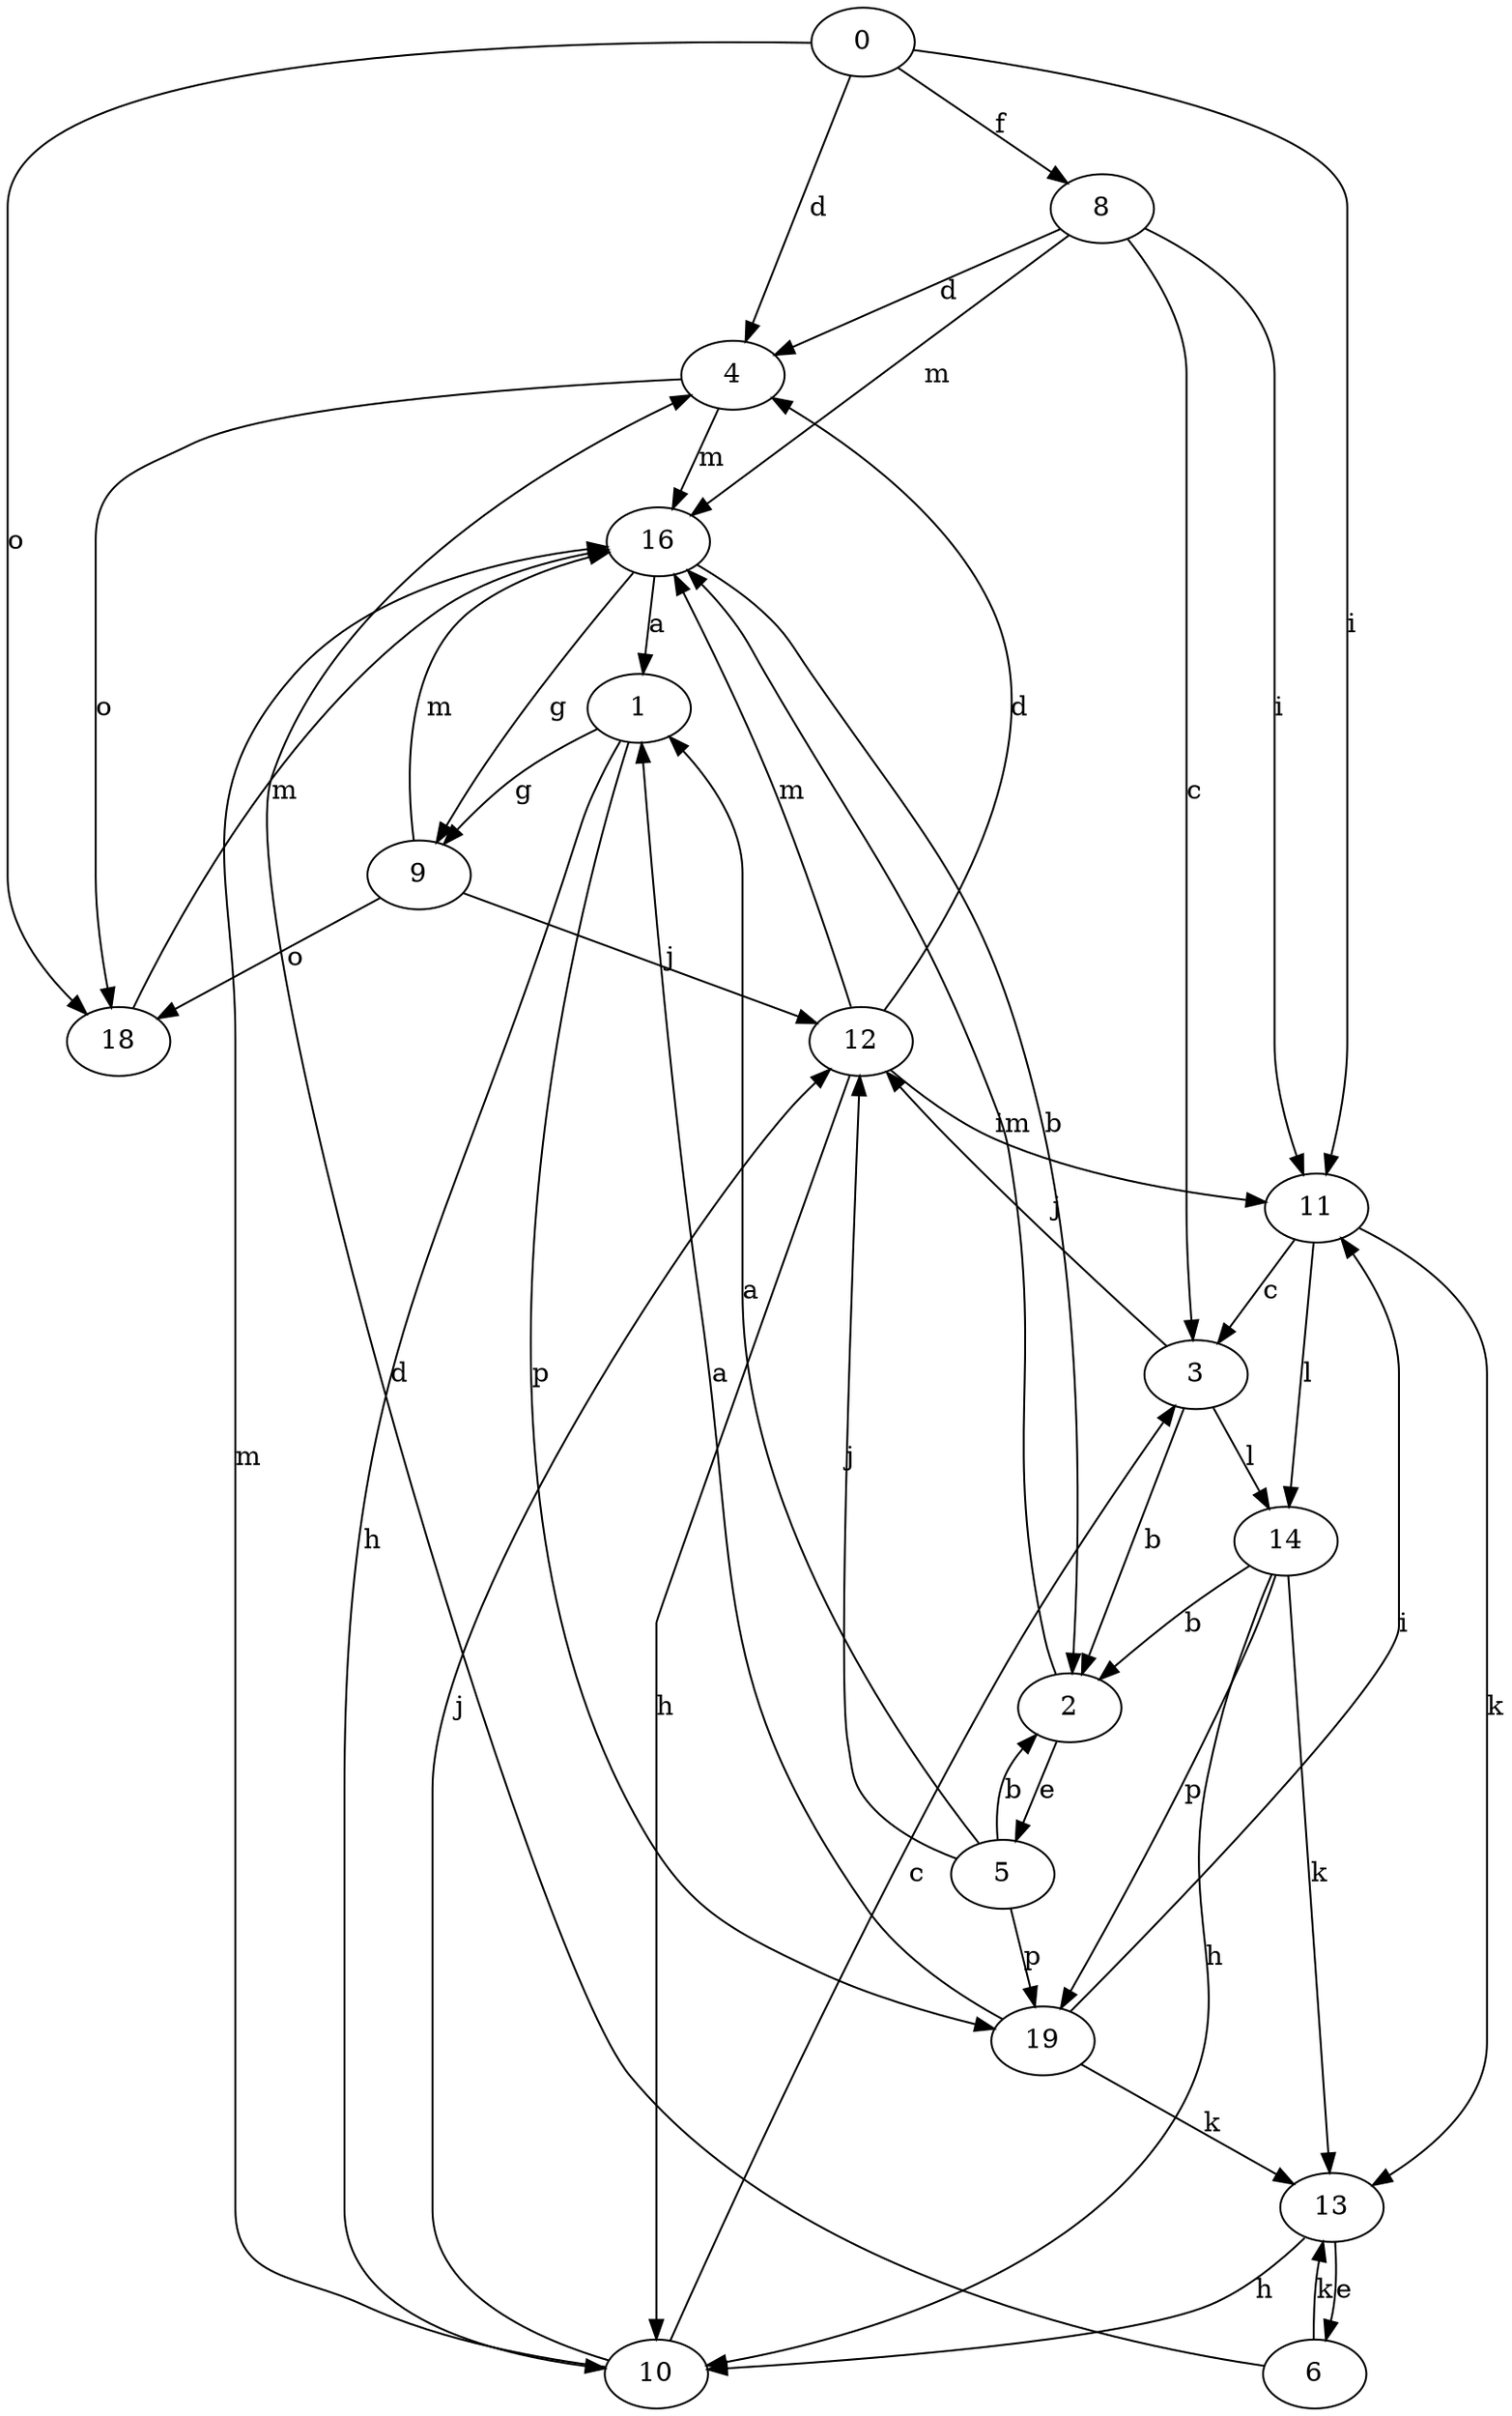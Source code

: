 strict digraph  {
0;
1;
2;
3;
4;
5;
6;
8;
9;
10;
11;
12;
13;
14;
16;
18;
19;
0 -> 4  [label=d];
0 -> 8  [label=f];
0 -> 11  [label=i];
0 -> 18  [label=o];
1 -> 9  [label=g];
1 -> 10  [label=h];
1 -> 19  [label=p];
2 -> 5  [label=e];
2 -> 16  [label=m];
3 -> 2  [label=b];
3 -> 12  [label=j];
3 -> 14  [label=l];
4 -> 16  [label=m];
4 -> 18  [label=o];
5 -> 1  [label=a];
5 -> 2  [label=b];
5 -> 12  [label=j];
5 -> 19  [label=p];
6 -> 4  [label=d];
6 -> 13  [label=k];
8 -> 3  [label=c];
8 -> 4  [label=d];
8 -> 11  [label=i];
8 -> 16  [label=m];
9 -> 12  [label=j];
9 -> 16  [label=m];
9 -> 18  [label=o];
10 -> 3  [label=c];
10 -> 12  [label=j];
10 -> 16  [label=m];
11 -> 3  [label=c];
11 -> 13  [label=k];
11 -> 14  [label=l];
12 -> 4  [label=d];
12 -> 10  [label=h];
12 -> 11  [label=i];
12 -> 16  [label=m];
13 -> 6  [label=e];
13 -> 10  [label=h];
14 -> 2  [label=b];
14 -> 10  [label=h];
14 -> 13  [label=k];
14 -> 19  [label=p];
16 -> 1  [label=a];
16 -> 2  [label=b];
16 -> 9  [label=g];
18 -> 16  [label=m];
19 -> 1  [label=a];
19 -> 11  [label=i];
19 -> 13  [label=k];
}
